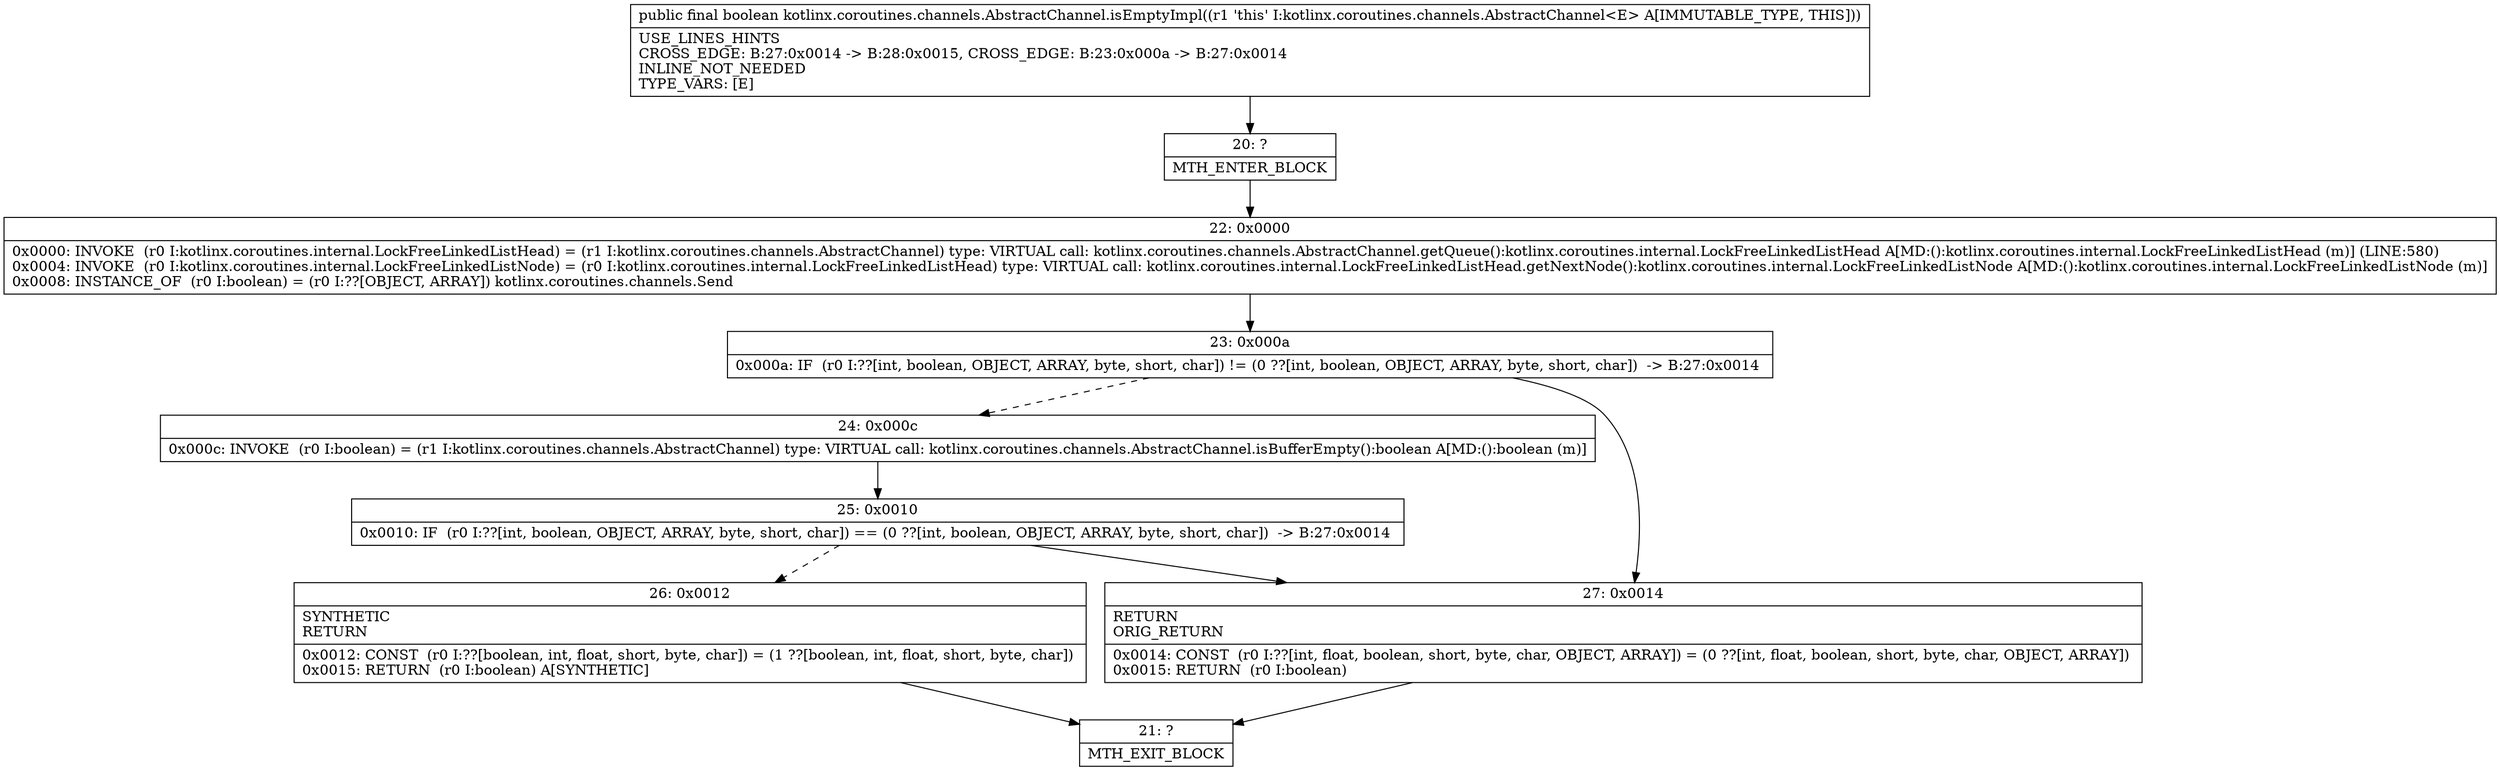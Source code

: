 digraph "CFG forkotlinx.coroutines.channels.AbstractChannel.isEmptyImpl()Z" {
Node_20 [shape=record,label="{20\:\ ?|MTH_ENTER_BLOCK\l}"];
Node_22 [shape=record,label="{22\:\ 0x0000|0x0000: INVOKE  (r0 I:kotlinx.coroutines.internal.LockFreeLinkedListHead) = (r1 I:kotlinx.coroutines.channels.AbstractChannel) type: VIRTUAL call: kotlinx.coroutines.channels.AbstractChannel.getQueue():kotlinx.coroutines.internal.LockFreeLinkedListHead A[MD:():kotlinx.coroutines.internal.LockFreeLinkedListHead (m)] (LINE:580)\l0x0004: INVOKE  (r0 I:kotlinx.coroutines.internal.LockFreeLinkedListNode) = (r0 I:kotlinx.coroutines.internal.LockFreeLinkedListHead) type: VIRTUAL call: kotlinx.coroutines.internal.LockFreeLinkedListHead.getNextNode():kotlinx.coroutines.internal.LockFreeLinkedListNode A[MD:():kotlinx.coroutines.internal.LockFreeLinkedListNode (m)]\l0x0008: INSTANCE_OF  (r0 I:boolean) = (r0 I:??[OBJECT, ARRAY]) kotlinx.coroutines.channels.Send \l}"];
Node_23 [shape=record,label="{23\:\ 0x000a|0x000a: IF  (r0 I:??[int, boolean, OBJECT, ARRAY, byte, short, char]) != (0 ??[int, boolean, OBJECT, ARRAY, byte, short, char])  \-\> B:27:0x0014 \l}"];
Node_24 [shape=record,label="{24\:\ 0x000c|0x000c: INVOKE  (r0 I:boolean) = (r1 I:kotlinx.coroutines.channels.AbstractChannel) type: VIRTUAL call: kotlinx.coroutines.channels.AbstractChannel.isBufferEmpty():boolean A[MD:():boolean (m)]\l}"];
Node_25 [shape=record,label="{25\:\ 0x0010|0x0010: IF  (r0 I:??[int, boolean, OBJECT, ARRAY, byte, short, char]) == (0 ??[int, boolean, OBJECT, ARRAY, byte, short, char])  \-\> B:27:0x0014 \l}"];
Node_26 [shape=record,label="{26\:\ 0x0012|SYNTHETIC\lRETURN\l|0x0012: CONST  (r0 I:??[boolean, int, float, short, byte, char]) = (1 ??[boolean, int, float, short, byte, char]) \l0x0015: RETURN  (r0 I:boolean) A[SYNTHETIC]\l}"];
Node_21 [shape=record,label="{21\:\ ?|MTH_EXIT_BLOCK\l}"];
Node_27 [shape=record,label="{27\:\ 0x0014|RETURN\lORIG_RETURN\l|0x0014: CONST  (r0 I:??[int, float, boolean, short, byte, char, OBJECT, ARRAY]) = (0 ??[int, float, boolean, short, byte, char, OBJECT, ARRAY]) \l0x0015: RETURN  (r0 I:boolean) \l}"];
MethodNode[shape=record,label="{public final boolean kotlinx.coroutines.channels.AbstractChannel.isEmptyImpl((r1 'this' I:kotlinx.coroutines.channels.AbstractChannel\<E\> A[IMMUTABLE_TYPE, THIS]))  | USE_LINES_HINTS\lCROSS_EDGE: B:27:0x0014 \-\> B:28:0x0015, CROSS_EDGE: B:23:0x000a \-\> B:27:0x0014\lINLINE_NOT_NEEDED\lTYPE_VARS: [E]\l}"];
MethodNode -> Node_20;Node_20 -> Node_22;
Node_22 -> Node_23;
Node_23 -> Node_24[style=dashed];
Node_23 -> Node_27;
Node_24 -> Node_25;
Node_25 -> Node_26[style=dashed];
Node_25 -> Node_27;
Node_26 -> Node_21;
Node_27 -> Node_21;
}

